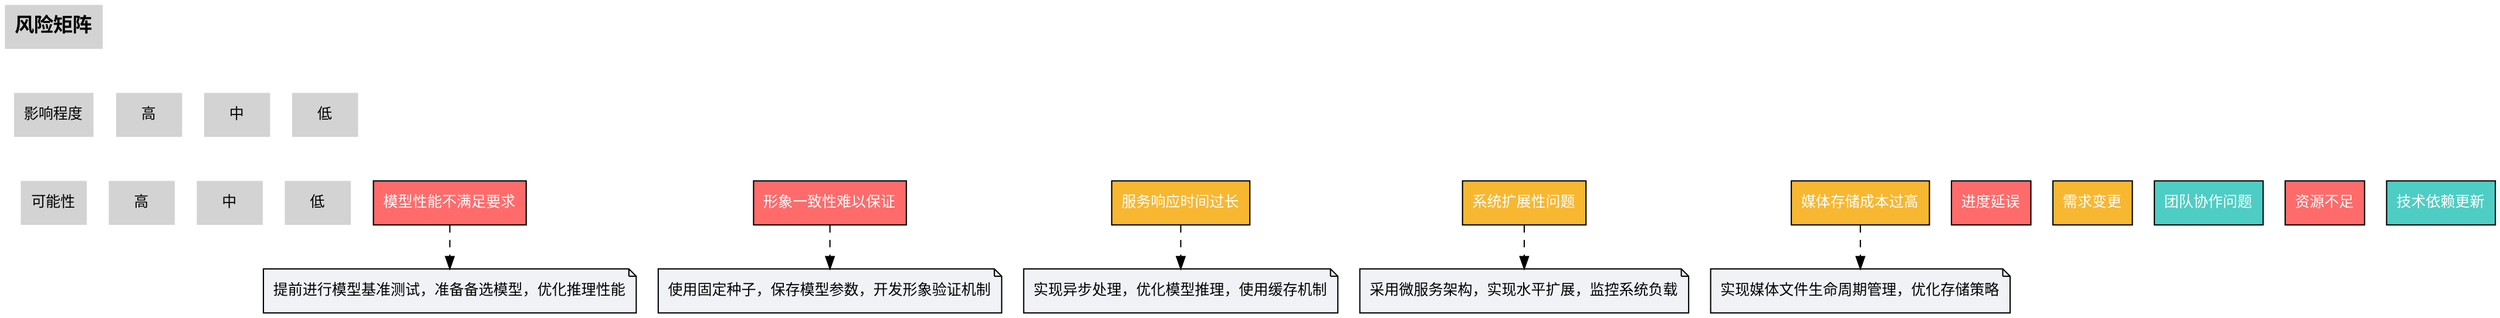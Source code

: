digraph G {
    rankdir=TB;
    node [shape=box, style=filled, fontname="Arial", fontsize=12];
    edge [fontname="Arial", fontsize=10];
    
    // 风险矩阵标题
    Title [label="风险矩阵", shape=none, fontsize=16, fontname="Arial Bold"];
    
    // 影响程度标签
    Impact [label="影响程度", shape=none];
    High [label="高", shape=none];
    Medium [label="中", shape=none];
    Low [label="低", shape=none];
    
    // 可能性标签
    Probability [label="可能性", shape=none];
    HighProb [label="高", shape=none];
    MediumProb [label="中", shape=none];
    LowProb [label="低", shape=none];
    
    // 风险节点
    Risk1 [label="模型性能不满足要求", fillcolor="#ff6b6b", fontcolor=white];
    Risk2 [label="形象一致性难以保证", fillcolor="#ff6b6b", fontcolor=white];
    Risk3 [label="服务响应时间过长", fillcolor="#f7b731", fontcolor=white];
    Risk4 [label="系统扩展性问题", fillcolor="#f7b731", fontcolor=white];
    Risk5 [label="媒体存储成本过高", fillcolor="#f7b731", fontcolor=white];
    Risk6 [label="进度延误", fillcolor="#ff6b6b", fontcolor=white];
    Risk7 [label="需求变更", fillcolor="#f7b731", fontcolor=white];
    Risk8 [label="团队协作问题", fillcolor="#4ecdc4", fontcolor=white];
    Risk9 [label="资源不足", fillcolor="#ff6b6b", fontcolor=white];
    Risk10 [label="技术依赖更新", fillcolor="#4ecdc4", fontcolor=white];
    
    // 缓解措施节点
    Mitigation1 [label="提前进行模型基准测试，准备备选模型，优化推理性能", shape=note, fillcolor="#f1f2f6"];
    Mitigation2 [label="使用固定种子，保存模型参数，开发形象验证机制", shape=note, fillcolor="#f1f2f6"];
    Mitigation3 [label="实现异步处理，优化模型推理，使用缓存机制", shape=note, fillcolor="#f1f2f6"];
    Mitigation4 [label="采用微服务架构，实现水平扩展，监控系统负载", shape=note, fillcolor="#f1f2f6"];
    Mitigation5 [label="实现媒体文件生命周期管理，优化存储策略", shape=note, fillcolor="#f1f2f6"];
    
    // 矩阵布局
    {rank=same; Impact; High; Medium; Low}
    {rank=same; Probability; HighProb; MediumProb; LowProb}
    
    // 风险定位
    {rank=same; HighProb; Risk2}
    {rank=same; MediumProb; Risk1; Risk3; Risk5; Risk6; Risk7; Risk9}
    {rank=same; LowProb; Risk4; Risk8; Risk10}
    
    // 连接风险和缓解措施
    Risk1 -> Mitigation1 [style=dashed];
    Risk2 -> Mitigation2 [style=dashed];
    Risk3 -> Mitigation3 [style=dashed];
    Risk4 -> Mitigation4 [style=dashed];
    Risk5 -> Mitigation5 [style=dashed];
    
    // 不可见连接，用于布局
    edge [style=invis];
    Title -> Impact;
    Impact -> High -> Medium -> Low;
    Impact -> Probability;
    Probability -> HighProb -> MediumProb -> LowProb;
}
